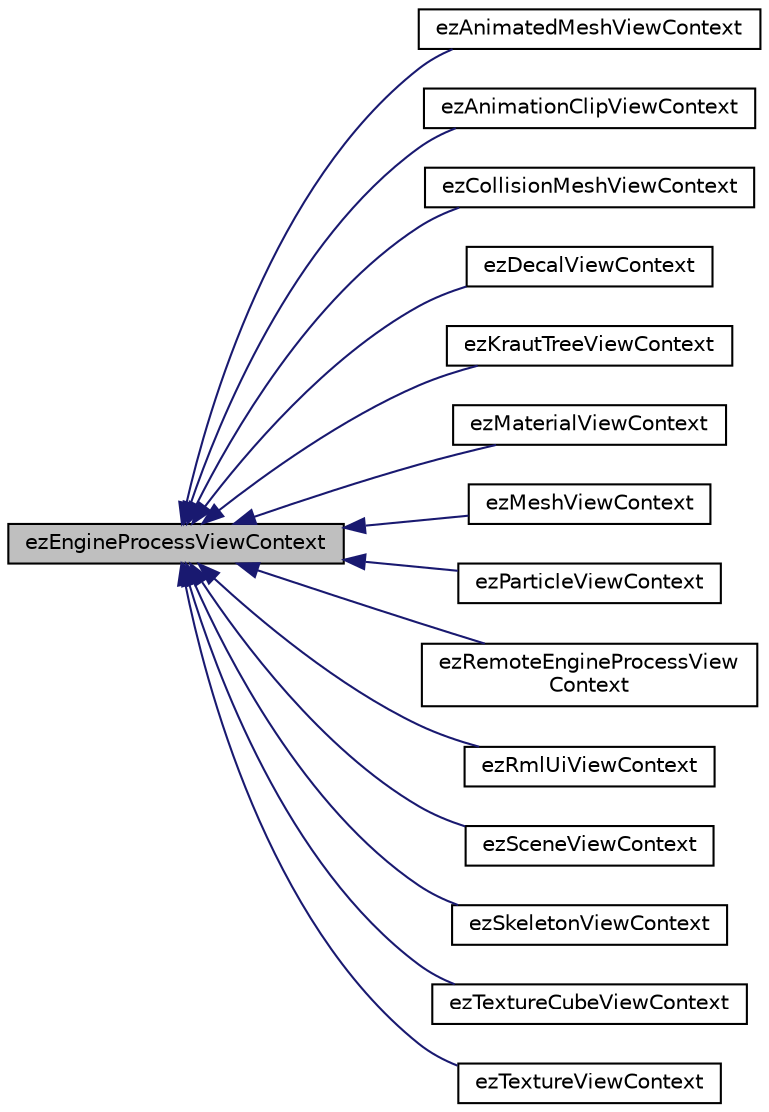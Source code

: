 digraph "ezEngineProcessViewContext"
{
 // LATEX_PDF_SIZE
  edge [fontname="Helvetica",fontsize="10",labelfontname="Helvetica",labelfontsize="10"];
  node [fontname="Helvetica",fontsize="10",shape=record];
  rankdir="LR";
  Node1 [label="ezEngineProcessViewContext",height=0.2,width=0.4,color="black", fillcolor="grey75", style="filled", fontcolor="black",tooltip="Represents the view/window on the engine process side, holds all data necessary for rendering."];
  Node1 -> Node2 [dir="back",color="midnightblue",fontsize="10",style="solid",fontname="Helvetica"];
  Node2 [label="ezAnimatedMeshViewContext",height=0.2,width=0.4,color="black", fillcolor="white", style="filled",URL="$dd/d2a/classez_animated_mesh_view_context.htm",tooltip=" "];
  Node1 -> Node3 [dir="back",color="midnightblue",fontsize="10",style="solid",fontname="Helvetica"];
  Node3 [label="ezAnimationClipViewContext",height=0.2,width=0.4,color="black", fillcolor="white", style="filled",URL="$d9/d1a/classez_animation_clip_view_context.htm",tooltip=" "];
  Node1 -> Node4 [dir="back",color="midnightblue",fontsize="10",style="solid",fontname="Helvetica"];
  Node4 [label="ezCollisionMeshViewContext",height=0.2,width=0.4,color="black", fillcolor="white", style="filled",URL="$d2/d3b/classez_collision_mesh_view_context.htm",tooltip=" "];
  Node1 -> Node5 [dir="back",color="midnightblue",fontsize="10",style="solid",fontname="Helvetica"];
  Node5 [label="ezDecalViewContext",height=0.2,width=0.4,color="black", fillcolor="white", style="filled",URL="$d2/db7/classez_decal_view_context.htm",tooltip=" "];
  Node1 -> Node6 [dir="back",color="midnightblue",fontsize="10",style="solid",fontname="Helvetica"];
  Node6 [label="ezKrautTreeViewContext",height=0.2,width=0.4,color="black", fillcolor="white", style="filled",URL="$d4/d99/classez_kraut_tree_view_context.htm",tooltip=" "];
  Node1 -> Node7 [dir="back",color="midnightblue",fontsize="10",style="solid",fontname="Helvetica"];
  Node7 [label="ezMaterialViewContext",height=0.2,width=0.4,color="black", fillcolor="white", style="filled",URL="$d2/da3/classez_material_view_context.htm",tooltip=" "];
  Node1 -> Node8 [dir="back",color="midnightblue",fontsize="10",style="solid",fontname="Helvetica"];
  Node8 [label="ezMeshViewContext",height=0.2,width=0.4,color="black", fillcolor="white", style="filled",URL="$d9/d95/classez_mesh_view_context.htm",tooltip=" "];
  Node1 -> Node9 [dir="back",color="midnightblue",fontsize="10",style="solid",fontname="Helvetica"];
  Node9 [label="ezParticleViewContext",height=0.2,width=0.4,color="black", fillcolor="white", style="filled",URL="$db/d25/classez_particle_view_context.htm",tooltip=" "];
  Node1 -> Node10 [dir="back",color="midnightblue",fontsize="10",style="solid",fontname="Helvetica"];
  Node10 [label="ezRemoteEngineProcessView\lContext",height=0.2,width=0.4,color="black", fillcolor="white", style="filled",URL="$d3/dcc/classez_remote_engine_process_view_context.htm",tooltip=" "];
  Node1 -> Node11 [dir="back",color="midnightblue",fontsize="10",style="solid",fontname="Helvetica"];
  Node11 [label="ezRmlUiViewContext",height=0.2,width=0.4,color="black", fillcolor="white", style="filled",URL="$db/d1c/classez_rml_ui_view_context.htm",tooltip=" "];
  Node1 -> Node12 [dir="back",color="midnightblue",fontsize="10",style="solid",fontname="Helvetica"];
  Node12 [label="ezSceneViewContext",height=0.2,width=0.4,color="black", fillcolor="white", style="filled",URL="$d1/d98/classez_scene_view_context.htm",tooltip=" "];
  Node1 -> Node13 [dir="back",color="midnightblue",fontsize="10",style="solid",fontname="Helvetica"];
  Node13 [label="ezSkeletonViewContext",height=0.2,width=0.4,color="black", fillcolor="white", style="filled",URL="$d6/d82/classez_skeleton_view_context.htm",tooltip=" "];
  Node1 -> Node14 [dir="back",color="midnightblue",fontsize="10",style="solid",fontname="Helvetica"];
  Node14 [label="ezTextureCubeViewContext",height=0.2,width=0.4,color="black", fillcolor="white", style="filled",URL="$db/db7/classez_texture_cube_view_context.htm",tooltip=" "];
  Node1 -> Node15 [dir="back",color="midnightblue",fontsize="10",style="solid",fontname="Helvetica"];
  Node15 [label="ezTextureViewContext",height=0.2,width=0.4,color="black", fillcolor="white", style="filled",URL="$da/d65/classez_texture_view_context.htm",tooltip=" "];
}
